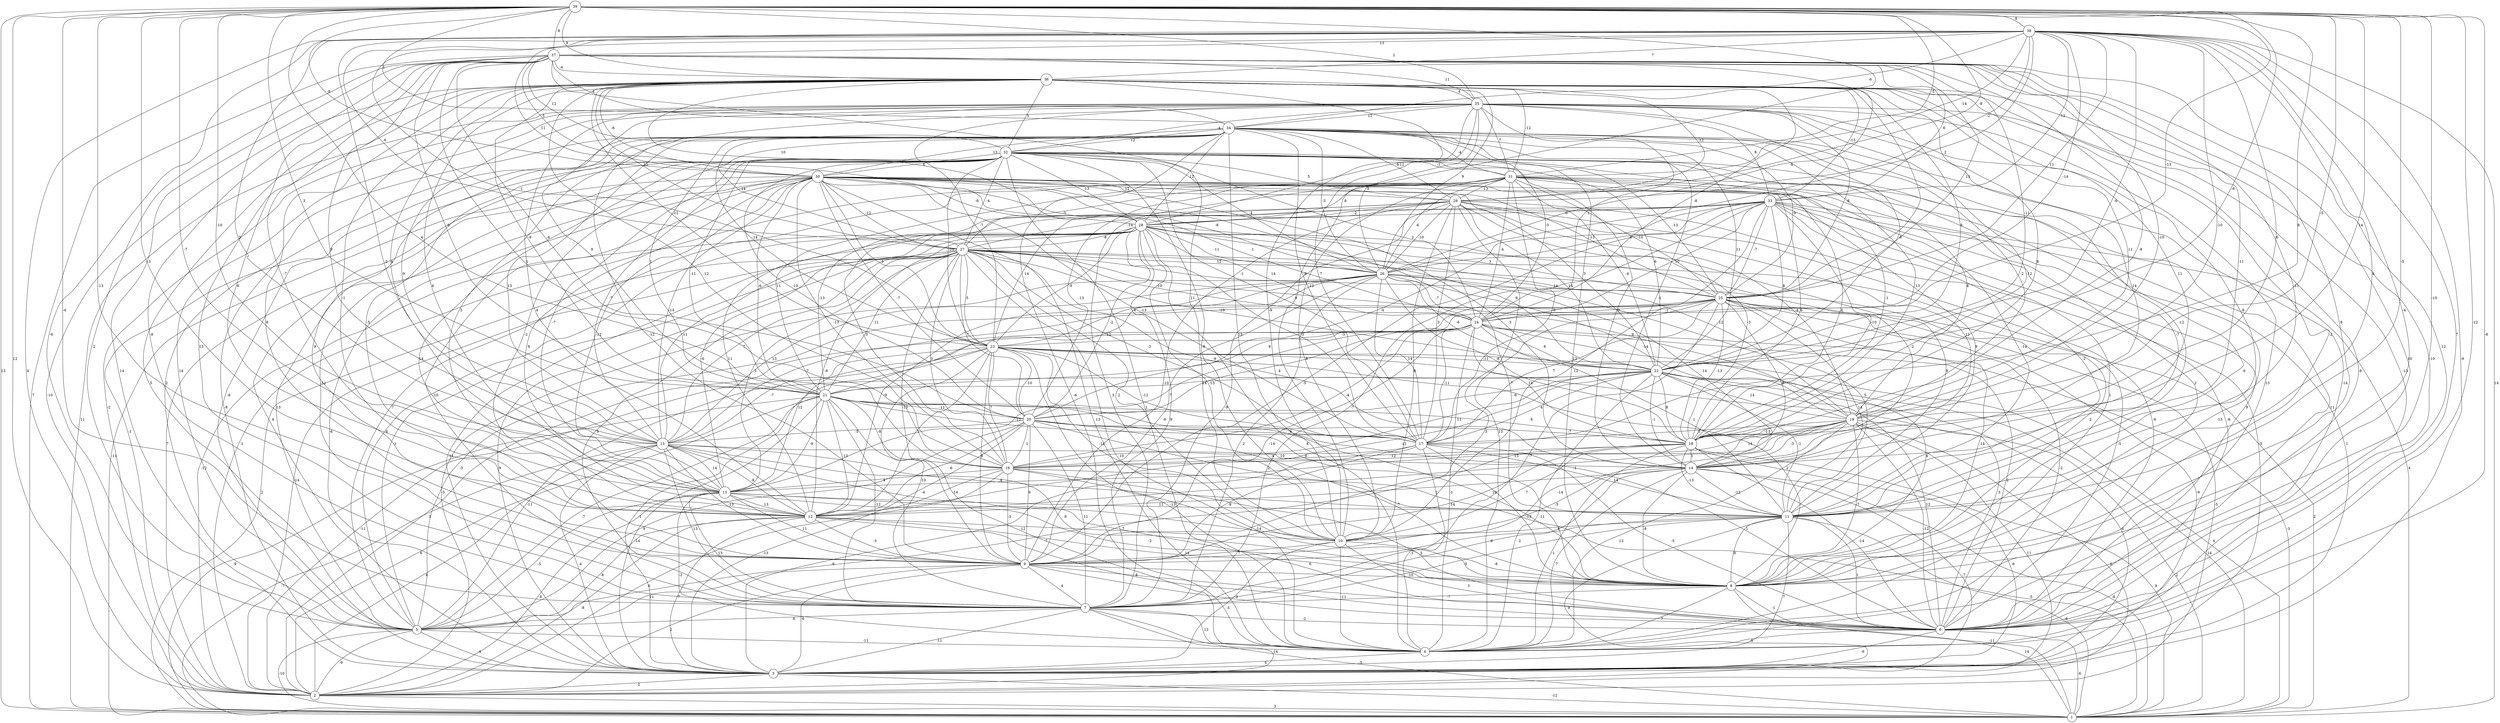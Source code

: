 graph { 
	 fontname="Helvetica,Arial,sans-serif" 
	 node [shape = circle]; 
	 39 -- 1 [label = "13"];
	 39 -- 2 [label = "12"];
	 39 -- 4 [label = "-8"];
	 39 -- 6 [label = "-12"];
	 39 -- 7 [label = "-4"];
	 39 -- 8 [label = "-10"];
	 39 -- 9 [label = "-13"];
	 39 -- 10 [label = "-8"];
	 39 -- 11 [label = "-5"];
	 39 -- 12 [label = "-3"];
	 39 -- 13 [label = "-7"];
	 39 -- 15 [label = "-10"];
	 39 -- 16 [label = "4"];
	 39 -- 17 [label = "8"];
	 39 -- 18 [label = "14"];
	 39 -- 19 [label = "-5"];
	 39 -- 21 [label = "3"];
	 39 -- 22 [label = "-6"];
	 39 -- 24 [label = "-13"];
	 39 -- 29 [label = "-8"];
	 39 -- 30 [label = "-8"];
	 39 -- 31 [label = "-5"];
	 39 -- 34 [label = "1"];
	 39 -- 35 [label = "2"];
	 39 -- 36 [label = "9"];
	 39 -- 37 [label = "8"];
	 39 -- 38 [label = "8"];
	 38 -- 1 [label = "14"];
	 38 -- 2 [label = "4"];
	 38 -- 3 [label = "-9"];
	 38 -- 5 [label = "-6"];
	 38 -- 6 [label = "7"];
	 38 -- 8 [label = "-4"];
	 38 -- 11 [label = "4"];
	 38 -- 13 [label = "-2"];
	 38 -- 15 [label = "5"];
	 38 -- 18 [label = "6"];
	 38 -- 19 [label = "-10"];
	 38 -- 22 [label = "-6"];
	 38 -- 23 [label = "-1"];
	 38 -- 24 [label = "-14"];
	 38 -- 25 [label = "11"];
	 38 -- 26 [label = "2"];
	 38 -- 27 [label = "-6"];
	 38 -- 28 [label = "11"];
	 38 -- 29 [label = "-2"];
	 38 -- 31 [label = "-14"];
	 38 -- 33 [label = "-12"];
	 38 -- 34 [label = "-6"];
	 38 -- 36 [label = "7"];
	 38 -- 37 [label = "13"];
	 37 -- 1 [label = "7"];
	 37 -- 3 [label = "14"];
	 37 -- 4 [label = "10"];
	 37 -- 5 [label = "2"];
	 37 -- 6 [label = "12"];
	 37 -- 7 [label = "-8"];
	 37 -- 8 [label = "8"];
	 37 -- 10 [label = "11"];
	 37 -- 11 [label = "-11"];
	 37 -- 12 [label = "6"];
	 37 -- 13 [label = "-7"];
	 37 -- 14 [label = "-11"];
	 37 -- 15 [label = "9"];
	 37 -- 16 [label = "1"];
	 37 -- 18 [label = "-8"];
	 37 -- 19 [label = "-10"];
	 37 -- 20 [label = "-4"];
	 37 -- 21 [label = "6"];
	 37 -- 22 [label = "-11"];
	 37 -- 25 [label = "13"];
	 37 -- 26 [label = "-4"];
	 37 -- 30 [label = "5"];
	 37 -- 32 [label = "12"];
	 37 -- 33 [label = "6"];
	 37 -- 34 [label = "4"];
	 37 -- 35 [label = "11"];
	 37 -- 36 [label = "-4"];
	 36 -- 2 [label = "-10"];
	 36 -- 3 [label = "5"];
	 36 -- 4 [label = "-8"];
	 36 -- 6 [label = "-10"];
	 36 -- 7 [label = "13"];
	 36 -- 8 [label = "-2"];
	 36 -- 9 [label = "8"];
	 36 -- 10 [label = "-9"];
	 36 -- 12 [label = "-1"];
	 36 -- 13 [label = "6"];
	 36 -- 14 [label = "11"];
	 36 -- 15 [label = "4"];
	 36 -- 16 [label = "12"];
	 36 -- 18 [label = "8"];
	 36 -- 19 [label = "11"];
	 36 -- 21 [label = "-9"];
	 36 -- 22 [label = "8"];
	 36 -- 23 [label = "-12"];
	 36 -- 24 [label = "-8"];
	 36 -- 25 [label = "7"];
	 36 -- 26 [label = "9"];
	 36 -- 27 [label = "11"];
	 36 -- 28 [label = "10"];
	 36 -- 29 [label = "-12"];
	 36 -- 30 [label = "-6"];
	 36 -- 31 [label = "-12"];
	 36 -- 32 [label = "5"];
	 36 -- 33 [label = "-13"];
	 36 -- 35 [label = "4"];
	 35 -- 1 [label = "11"];
	 35 -- 2 [label = "-2"];
	 35 -- 4 [label = "13"];
	 35 -- 5 [label = "14"];
	 35 -- 6 [label = "-13"];
	 35 -- 9 [label = "-12"];
	 35 -- 11 [label = "-8"];
	 35 -- 12 [label = "4"];
	 35 -- 14 [label = "14"];
	 35 -- 15 [label = "9"];
	 35 -- 17 [label = "7"];
	 35 -- 18 [label = "-12"];
	 35 -- 21 [label = "9"];
	 35 -- 22 [label = "-8"];
	 35 -- 23 [label = "-7"];
	 35 -- 24 [label = "-1"];
	 35 -- 25 [label = "-8"];
	 35 -- 26 [label = "9"];
	 35 -- 28 [label = "-12"];
	 35 -- 31 [label = "7"];
	 35 -- 32 [label = "-4"];
	 35 -- 33 [label = "8"];
	 35 -- 34 [label = "12"];
	 34 -- 3 [label = "-8"];
	 34 -- 4 [label = "-6"];
	 34 -- 5 [label = "2"];
	 34 -- 6 [label = "-14"];
	 34 -- 8 [label = "12"];
	 34 -- 9 [label = "9"];
	 34 -- 10 [label = "13"];
	 34 -- 11 [label = "-12"];
	 34 -- 12 [label = "-5"];
	 34 -- 13 [label = "3"];
	 34 -- 14 [label = "-1"];
	 34 -- 15 [label = "13"];
	 34 -- 17 [label = "-12"];
	 34 -- 18 [label = "-13"];
	 34 -- 19 [label = "-2"];
	 34 -- 21 [label = "1"];
	 34 -- 22 [label = "11"];
	 34 -- 23 [label = "14"];
	 34 -- 24 [label = "-3"];
	 34 -- 25 [label = "-9"];
	 34 -- 26 [label = "-3"];
	 34 -- 27 [label = "-14"];
	 34 -- 28 [label = "12"];
	 34 -- 29 [label = "-4"];
	 34 -- 30 [label = "13"];
	 34 -- 31 [label = "-4"];
	 34 -- 32 [label = "12"];
	 33 -- 1 [label = "4"];
	 33 -- 3 [label = "1"];
	 33 -- 6 [label = "-8"];
	 33 -- 7 [label = "-7"];
	 33 -- 8 [label = "1"];
	 33 -- 9 [label = "-5"];
	 33 -- 10 [label = "12"];
	 33 -- 11 [label = "-2"];
	 33 -- 12 [label = "11"];
	 33 -- 18 [label = "-10"];
	 33 -- 20 [label = "-4"];
	 33 -- 22 [label = "8"];
	 33 -- 24 [label = "10"];
	 33 -- 25 [label = "-7"];
	 33 -- 26 [label = "4"];
	 33 -- 27 [label = "-14"];
	 33 -- 28 [label = "-6"];
	 32 -- 2 [label = "-1"];
	 32 -- 3 [label = "4"];
	 32 -- 4 [label = "1"];
	 32 -- 5 [label = "-9"];
	 32 -- 7 [label = "-11"];
	 32 -- 8 [label = "6"];
	 32 -- 9 [label = "14"];
	 32 -- 10 [label = "-8"];
	 32 -- 11 [label = "-7"];
	 32 -- 12 [label = "-2"];
	 32 -- 13 [label = "-7"];
	 32 -- 14 [label = "9"];
	 32 -- 15 [label = "-7"];
	 32 -- 17 [label = "-9"];
	 32 -- 18 [label = "-1"];
	 32 -- 19 [label = "6"];
	 32 -- 20 [label = "-10"];
	 32 -- 21 [label = "-11"];
	 32 -- 22 [label = "6"];
	 32 -- 23 [label = "-10"];
	 32 -- 24 [label = "2"];
	 32 -- 25 [label = "-13"];
	 32 -- 26 [label = "-4"];
	 32 -- 27 [label = "-4"];
	 32 -- 28 [label = "-13"];
	 32 -- 29 [label = "5"];
	 32 -- 30 [label = "6"];
	 32 -- 31 [label = "-1"];
	 31 -- 2 [label = "1"];
	 31 -- 4 [label = "-13"];
	 31 -- 5 [label = "7"];
	 31 -- 6 [label = "-11"];
	 31 -- 7 [label = "3"];
	 31 -- 8 [label = "2"];
	 31 -- 10 [label = "8"];
	 31 -- 11 [label = "-14"];
	 31 -- 17 [label = "-9"];
	 31 -- 18 [label = "4"];
	 31 -- 20 [label = "-13"];
	 31 -- 21 [label = "11"];
	 31 -- 22 [label = "-4"];
	 31 -- 24 [label = "-4"];
	 31 -- 25 [label = "-10"];
	 31 -- 26 [label = "-6"];
	 31 -- 27 [label = "-3"];
	 31 -- 28 [label = "8"];
	 31 -- 29 [label = "-13"];
	 30 -- 1 [label = "-11"];
	 30 -- 2 [label = "7"];
	 30 -- 3 [label = "-6"];
	 30 -- 4 [label = "13"];
	 30 -- 5 [label = "13"];
	 30 -- 6 [label = "9"];
	 30 -- 7 [label = "-10"];
	 30 -- 8 [label = "-7"];
	 30 -- 11 [label = "9"];
	 30 -- 12 [label = "8"];
	 30 -- 13 [label = "-12"];
	 30 -- 14 [label = "3"];
	 30 -- 15 [label = "-14"];
	 30 -- 16 [label = "-13"];
	 30 -- 17 [label = "-13"];
	 30 -- 18 [label = "6"];
	 30 -- 20 [label = "-7"];
	 30 -- 21 [label = "-6"];
	 30 -- 22 [label = "3"];
	 30 -- 23 [label = "3"];
	 30 -- 24 [label = "-1"];
	 30 -- 25 [label = "-13"];
	 30 -- 26 [label = "-8"];
	 30 -- 27 [label = "-12"];
	 30 -- 28 [label = "-8"];
	 30 -- 29 [label = "12"];
	 29 -- 3 [label = "-5"];
	 29 -- 4 [label = "13"];
	 29 -- 6 [label = "-6"];
	 29 -- 7 [label = "-9"];
	 29 -- 9 [label = "-10"];
	 29 -- 10 [label = "8"];
	 29 -- 14 [label = "11"];
	 29 -- 16 [label = "-3"];
	 29 -- 17 [label = "3"];
	 29 -- 18 [label = "-3"];
	 29 -- 19 [label = "-4"];
	 29 -- 21 [label = "-13"];
	 29 -- 22 [label = "14"];
	 29 -- 23 [label = "14"];
	 29 -- 26 [label = "-10"];
	 29 -- 28 [label = "-2"];
	 28 -- 2 [label = "-12"];
	 28 -- 3 [label = "-11"];
	 28 -- 4 [label = "4"];
	 28 -- 5 [label = "6"];
	 28 -- 7 [label = "9"];
	 28 -- 10 [label = "-13"];
	 28 -- 11 [label = "9"];
	 28 -- 12 [label = "-6"];
	 28 -- 13 [label = "-6"];
	 28 -- 14 [label = "-2"];
	 28 -- 15 [label = "11"];
	 28 -- 17 [label = "-3"];
	 28 -- 19 [label = "12"];
	 28 -- 20 [label = "-2"];
	 28 -- 22 [label = "9"];
	 28 -- 23 [label = "-9"];
	 28 -- 24 [label = "14"];
	 28 -- 25 [label = "3"];
	 28 -- 26 [label = "-11"];
	 28 -- 27 [label = "-8"];
	 27 -- 1 [label = "2"];
	 27 -- 2 [label = "-14"];
	 27 -- 3 [label = "9"];
	 27 -- 4 [label = "-10"];
	 27 -- 5 [label = "-1"];
	 27 -- 6 [label = "-5"];
	 27 -- 7 [label = "5"];
	 27 -- 8 [label = "2"];
	 27 -- 9 [label = "-13"];
	 27 -- 10 [label = "2"];
	 27 -- 13 [label = "5"];
	 27 -- 14 [label = "-9"];
	 27 -- 15 [label = "7"];
	 27 -- 16 [label = "3"];
	 27 -- 17 [label = "-3"];
	 27 -- 19 [label = "9"];
	 27 -- 20 [label = "7"];
	 27 -- 21 [label = "11"];
	 27 -- 22 [label = "-10"];
	 27 -- 23 [label = "5"];
	 27 -- 24 [label = "-10"];
	 27 -- 25 [label = "-1"];
	 27 -- 26 [label = "12"];
	 26 -- 2 [label = "-5"];
	 26 -- 7 [label = "2"];
	 26 -- 9 [label = "-6"];
	 26 -- 11 [label = "5"];
	 26 -- 12 [label = "-9"];
	 26 -- 14 [label = "14"];
	 26 -- 15 [label = "13"];
	 26 -- 17 [label = "14"];
	 26 -- 18 [label = "-8"];
	 26 -- 19 [label = "-14"];
	 26 -- 21 [label = "12"];
	 26 -- 22 [label = "-6"];
	 26 -- 23 [label = "-4"];
	 26 -- 24 [label = "-7"];
	 26 -- 25 [label = "14"];
	 25 -- 1 [label = "2"];
	 25 -- 2 [label = "-5"];
	 25 -- 3 [label = "-9"];
	 25 -- 5 [label = "-3"];
	 25 -- 6 [label = "-2"];
	 25 -- 7 [label = "-7"];
	 25 -- 8 [label = "14"];
	 25 -- 9 [label = "3"];
	 25 -- 11 [label = "14"];
	 25 -- 13 [label = "7"];
	 25 -- 14 [label = "8"];
	 25 -- 15 [label = "7"];
	 25 -- 17 [label = "7"];
	 25 -- 18 [label = "-13"];
	 25 -- 21 [label = "9"];
	 25 -- 24 [label = "-1"];
	 24 -- 1 [label = "-3"];
	 24 -- 2 [label = "3"];
	 24 -- 4 [label = "-1"];
	 24 -- 6 [label = "2"];
	 24 -- 8 [label = "4"];
	 24 -- 9 [label = "-14"];
	 24 -- 11 [label = "1"];
	 24 -- 13 [label = "12"];
	 24 -- 16 [label = "-4"];
	 24 -- 17 [label = "-11"];
	 24 -- 18 [label = "14"];
	 24 -- 20 [label = "4"];
	 24 -- 22 [label = "8"];
	 24 -- 23 [label = "-3"];
	 23 -- 1 [label = "4"];
	 23 -- 2 [label = "-11"];
	 23 -- 3 [label = "-1"];
	 23 -- 4 [label = "-13"];
	 23 -- 6 [label = "3"];
	 23 -- 7 [label = "10"];
	 23 -- 8 [label = "2"];
	 23 -- 9 [label = "8"];
	 23 -- 10 [label = "-11"];
	 23 -- 12 [label = "7"];
	 23 -- 15 [label = "-7"];
	 23 -- 16 [label = "7"];
	 23 -- 17 [label = "-12"];
	 23 -- 20 [label = "-10"];
	 23 -- 22 [label = "-11"];
	 22 -- 1 [label = "14"];
	 22 -- 3 [label = "6"];
	 22 -- 4 [label = "-11"];
	 22 -- 5 [label = "-11"];
	 22 -- 6 [label = "12"];
	 22 -- 11 [label = "-1"];
	 22 -- 12 [label = "-11"];
	 22 -- 14 [label = "-1"];
	 22 -- 16 [label = "11"];
	 22 -- 17 [label = "4"];
	 22 -- 18 [label = "8"];
	 22 -- 19 [label = "14"];
	 22 -- 20 [label = "-6"];
	 22 -- 21 [label = "14"];
	 21 -- 1 [label = "-9"];
	 21 -- 2 [label = "6"];
	 21 -- 3 [label = "-14"];
	 21 -- 4 [label = "12"];
	 21 -- 5 [label = "-7"];
	 21 -- 7 [label = "-12"];
	 21 -- 8 [label = "10"];
	 21 -- 11 [label = "8"];
	 21 -- 12 [label = "-13"];
	 21 -- 13 [label = "-9"];
	 21 -- 16 [label = "-8"];
	 21 -- 17 [label = "-13"];
	 21 -- 18 [label = "8"];
	 21 -- 20 [label = "-11"];
	 20 -- 3 [label = "-13"];
	 20 -- 5 [label = "9"];
	 20 -- 6 [label = "1"];
	 20 -- 7 [label = "11"];
	 20 -- 8 [label = "-7"];
	 20 -- 9 [label = "9"];
	 20 -- 11 [label = "2"];
	 20 -- 12 [label = "-6"];
	 20 -- 15 [label = "-5"];
	 20 -- 16 [label = "-1"];
	 20 -- 17 [label = "6"];
	 20 -- 18 [label = "-7"];
	 19 -- 1 [label = "2"];
	 19 -- 2 [label = "6"];
	 19 -- 3 [label = "11"];
	 19 -- 4 [label = "13"];
	 19 -- 6 [label = "-12"];
	 19 -- 8 [label = "-7"];
	 19 -- 9 [label = "-14"];
	 19 -- 12 [label = "-1"];
	 19 -- 13 [label = "13"];
	 19 -- 14 [label = "-3"];
	 19 -- 16 [label = "14"];
	 19 -- 17 [label = "5"];
	 19 -- 18 [label = "-13"];
	 18 -- 1 [label = "9"];
	 18 -- 3 [label = "-6"];
	 18 -- 4 [label = "-1"];
	 18 -- 5 [label = "7"];
	 18 -- 6 [label = "-14"];
	 18 -- 9 [label = "14"];
	 18 -- 10 [label = "7"];
	 18 -- 11 [label = "-13"];
	 18 -- 14 [label = "1"];
	 18 -- 16 [label = "-12"];
	 17 -- 3 [label = "-9"];
	 17 -- 4 [label = "-1"];
	 17 -- 6 [label = "-5"];
	 17 -- 8 [label = "-13"];
	 17 -- 9 [label = "-9"];
	 17 -- 11 [label = "14"];
	 17 -- 16 [label = "-4"];
	 16 -- 1 [label = "-5"];
	 16 -- 2 [label = "6"];
	 16 -- 6 [label = "5"];
	 16 -- 8 [label = "-14"];
	 16 -- 9 [label = "-3"];
	 16 -- 12 [label = "-14"];
	 16 -- 13 [label = "4"];
	 15 -- 1 [label = "-7"];
	 15 -- 2 [label = "4"];
	 15 -- 3 [label = "-4"];
	 15 -- 7 [label = "13"];
	 15 -- 8 [label = "8"];
	 15 -- 9 [label = "-13"];
	 15 -- 10 [label = "-4"];
	 15 -- 11 [label = "4"];
	 15 -- 12 [label = "-8"];
	 15 -- 13 [label = "14"];
	 15 -- 14 [label = "10"];
	 14 -- 1 [label = "-8"];
	 14 -- 3 [label = "-7"];
	 14 -- 4 [label = "7"];
	 14 -- 7 [label = "2"];
	 14 -- 8 [label = "-8"];
	 14 -- 10 [label = "-5"];
	 14 -- 11 [label = "-12"];
	 14 -- 12 [label = "1"];
	 13 -- 2 [label = "-6"];
	 13 -- 4 [label = "-2"];
	 13 -- 5 [label = "-5"];
	 13 -- 6 [label = "6"];
	 13 -- 7 [label = "13"];
	 13 -- 8 [label = "-2"];
	 13 -- 9 [label = "11"];
	 13 -- 11 [label = "11"];
	 13 -- 12 [label = "13"];
	 12 -- 2 [label = "-8"];
	 12 -- 3 [label = "7"];
	 12 -- 5 [label = "-8"];
	 12 -- 6 [label = "8"];
	 12 -- 8 [label = "14"];
	 12 -- 9 [label = "-3"];
	 12 -- 10 [label = "7"];
	 11 -- 1 [label = "-6"];
	 11 -- 2 [label = "9"];
	 11 -- 3 [label = "7"];
	 11 -- 6 [label = "1"];
	 11 -- 7 [label = "-5"];
	 11 -- 8 [label = "8"];
	 11 -- 9 [label = "8"];
	 11 -- 10 [label = "4"];
	 10 -- 3 [label = "-3"];
	 10 -- 4 [label = "-11"];
	 10 -- 6 [label = "3"];
	 10 -- 8 [label = "-8"];
	 10 -- 9 [label = "7"];
	 9 -- 1 [label = "-11"];
	 9 -- 2 [label = "2"];
	 9 -- 3 [label = "-6"];
	 9 -- 5 [label = "11"];
	 9 -- 6 [label = "-3"];
	 9 -- 7 [label = "4"];
	 9 -- 8 [label = "-10"];
	 8 -- 1 [label = "14"];
	 8 -- 4 [label = "7"];
	 8 -- 6 [label = "-1"];
	 8 -- 7 [label = "-7"];
	 7 -- 1 [label = "-5"];
	 7 -- 2 [label = "14"];
	 7 -- 3 [label = "-11"];
	 7 -- 4 [label = "12"];
	 7 -- 5 [label = "6"];
	 7 -- 6 [label = "-2"];
	 6 -- 1 [label = "-6"];
	 6 -- 3 [label = "-6"];
	 6 -- 4 [label = "-8"];
	 5 -- 1 [label = "-10"];
	 5 -- 2 [label = "-9"];
	 5 -- 3 [label = "-4"];
	 5 -- 4 [label = "-11"];
	 4 -- 3 [label = "4"];
	 3 -- 1 [label = "-12"];
	 3 -- 2 [label = "-2"];
	 2 -- 1 [label = "3"];
	 1;
	 2;
	 3;
	 4;
	 5;
	 6;
	 7;
	 8;
	 9;
	 10;
	 11;
	 12;
	 13;
	 14;
	 15;
	 16;
	 17;
	 18;
	 19;
	 20;
	 21;
	 22;
	 23;
	 24;
	 25;
	 26;
	 27;
	 28;
	 29;
	 30;
	 31;
	 32;
	 33;
	 34;
	 35;
	 36;
	 37;
	 38;
	 39;
}
